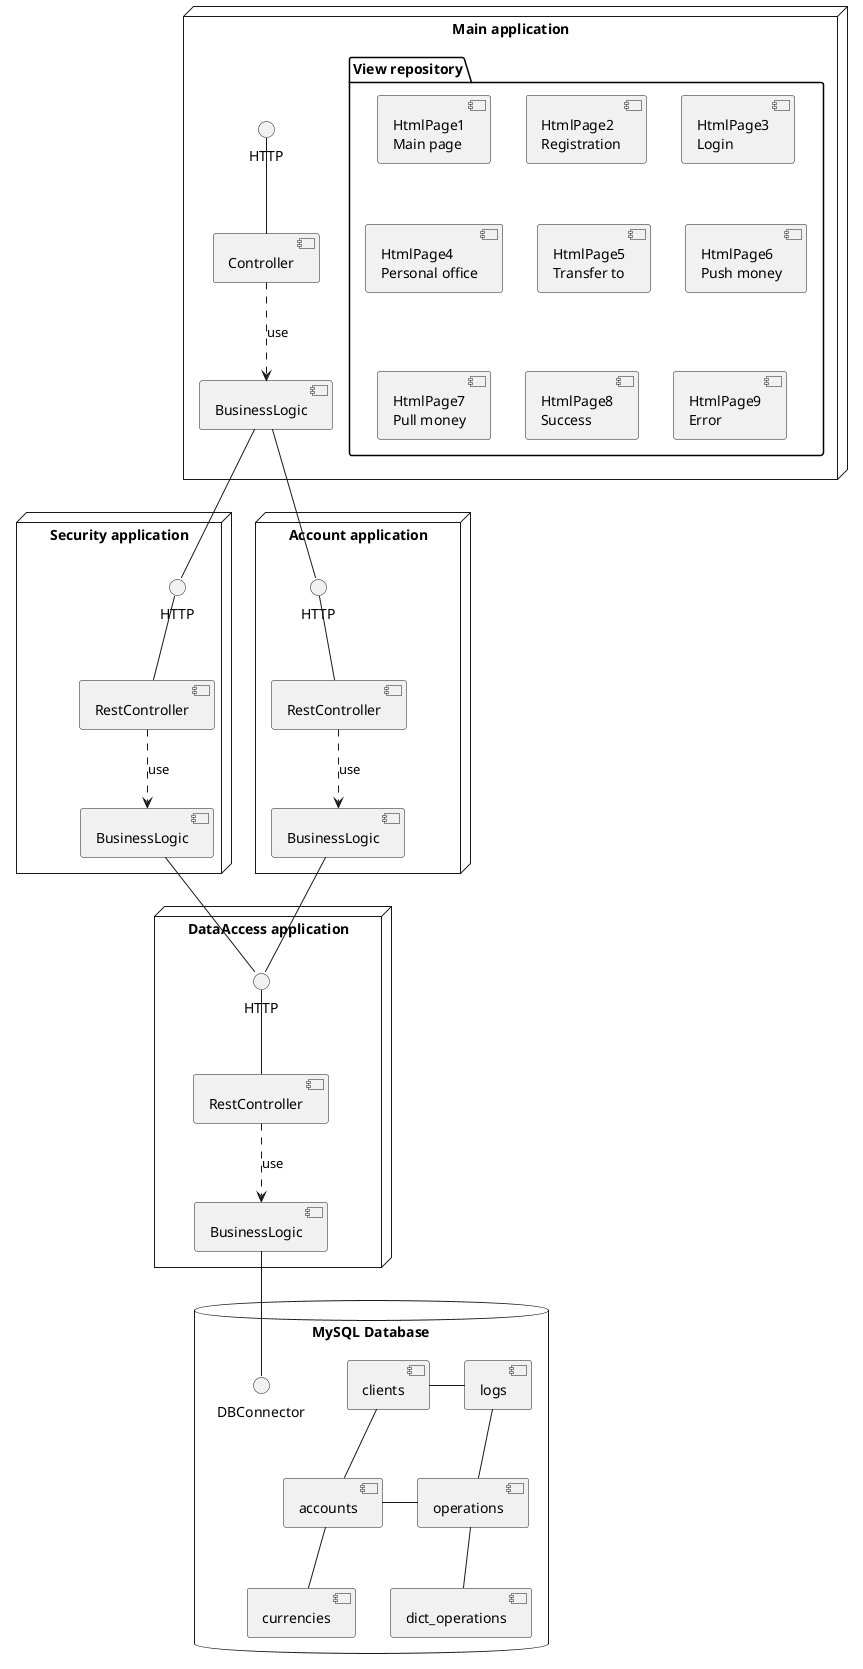 @startuml

node "Main application" {
    interface "HTTP" as httpMainApp
    [Controller] as controllerMainApp
    [BusinessLogic] as busLogMainApp

    controllerMainApp .down.> busLogMainApp :use
    controllerMainApp -up- httpMainApp

    folder "View repository" {
        [HtmlPage1\nMain page]
        [HtmlPage2\nRegistration]
        [HtmlPage3\nLogin]
        [HtmlPage4\nPersonal office]
        [HtmlPage5\nTransfer to]
        [HtmlPage6\nPush money]
        [HtmlPage7\nPull money]
        [HtmlPage8\nSuccess]
        [HtmlPage9\nError]
    }
}

node "Security application" {
    interface "HTTP" as httpSecApp
    [RestController] as restConSecApp
    [BusinessLogic] as busLogSecApp

    restConSecApp -up- httpSecApp
    restConSecApp ..> busLogSecApp: use
}

node "Account application" {
    interface "HTTP" as httpAccApp
    [RestController] as restConAccApp
    [BusinessLogic] as busLogAccApp

    restConAccApp -up- httpAccApp
    restConAccApp .down.> busLogAccApp: use
}

node "DataAccess application" {
    interface "HTTP" as httpDataApp
    [RestController] as restConDataApp
    [BusinessLogic] as busLogDataApp

    restConDataApp -up- httpDataApp
    restConDataApp .down.> busLogDataApp: use
}

database "MySQL Database" {
    interface DBConnector as jdbcSql

    [clients]
    [accounts]
    [currencies]
    [operations]
    [dict_operations]
    [logs]

    [clients] -down- [accounts]
    [currencies] -up- [accounts]
    [accounts] -right- [operations]
    [clients] -right- [logs]
    [logs] -down- [operations]
    [operations] -down- [dict_operations]
}

busLogMainApp -- httpSecApp
busLogMainApp -- httpAccApp
busLogSecApp -- httpDataApp
busLogAccApp -- httpDataApp
busLogDataApp -- jdbcSql

@enduml